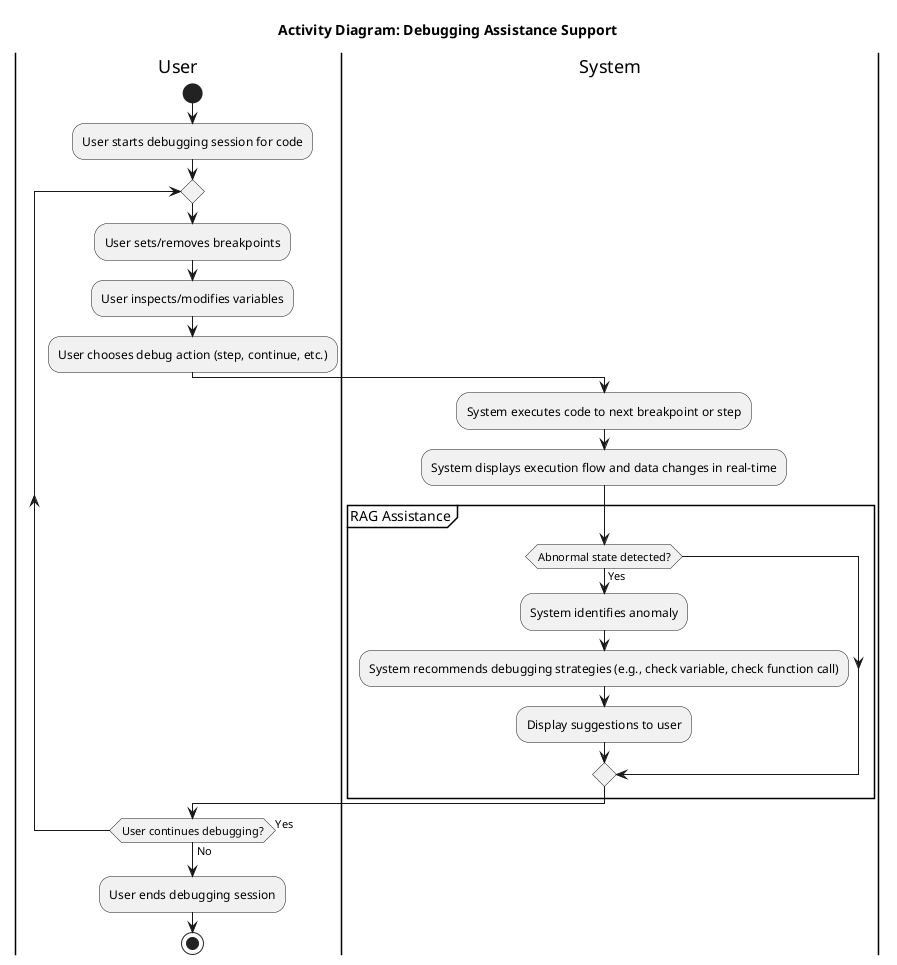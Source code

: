 @startuml
title Activity Diagram: Debugging Assistance Support

|User|
start
:User starts debugging session for code;
repeat
  :User sets/removes breakpoints;
  :User inspects/modifies variables;
  :User chooses debug action (step, continue, etc.);
  
  |System|
  :System executes code to next breakpoint or step;
  :System displays execution flow and data changes in real-time;
  partition RAG Assistance {
    if (Abnormal state detected?) then (Yes)
        :System identifies anomaly;
        :System recommends debugging strategies (e.g., check variable, check function call);
        :Display suggestions to user;
    endif
  }
  
  |User|
repeat while (User continues debugging?) is (Yes) not (No)
:User ends debugging session;
stop

@enduml
